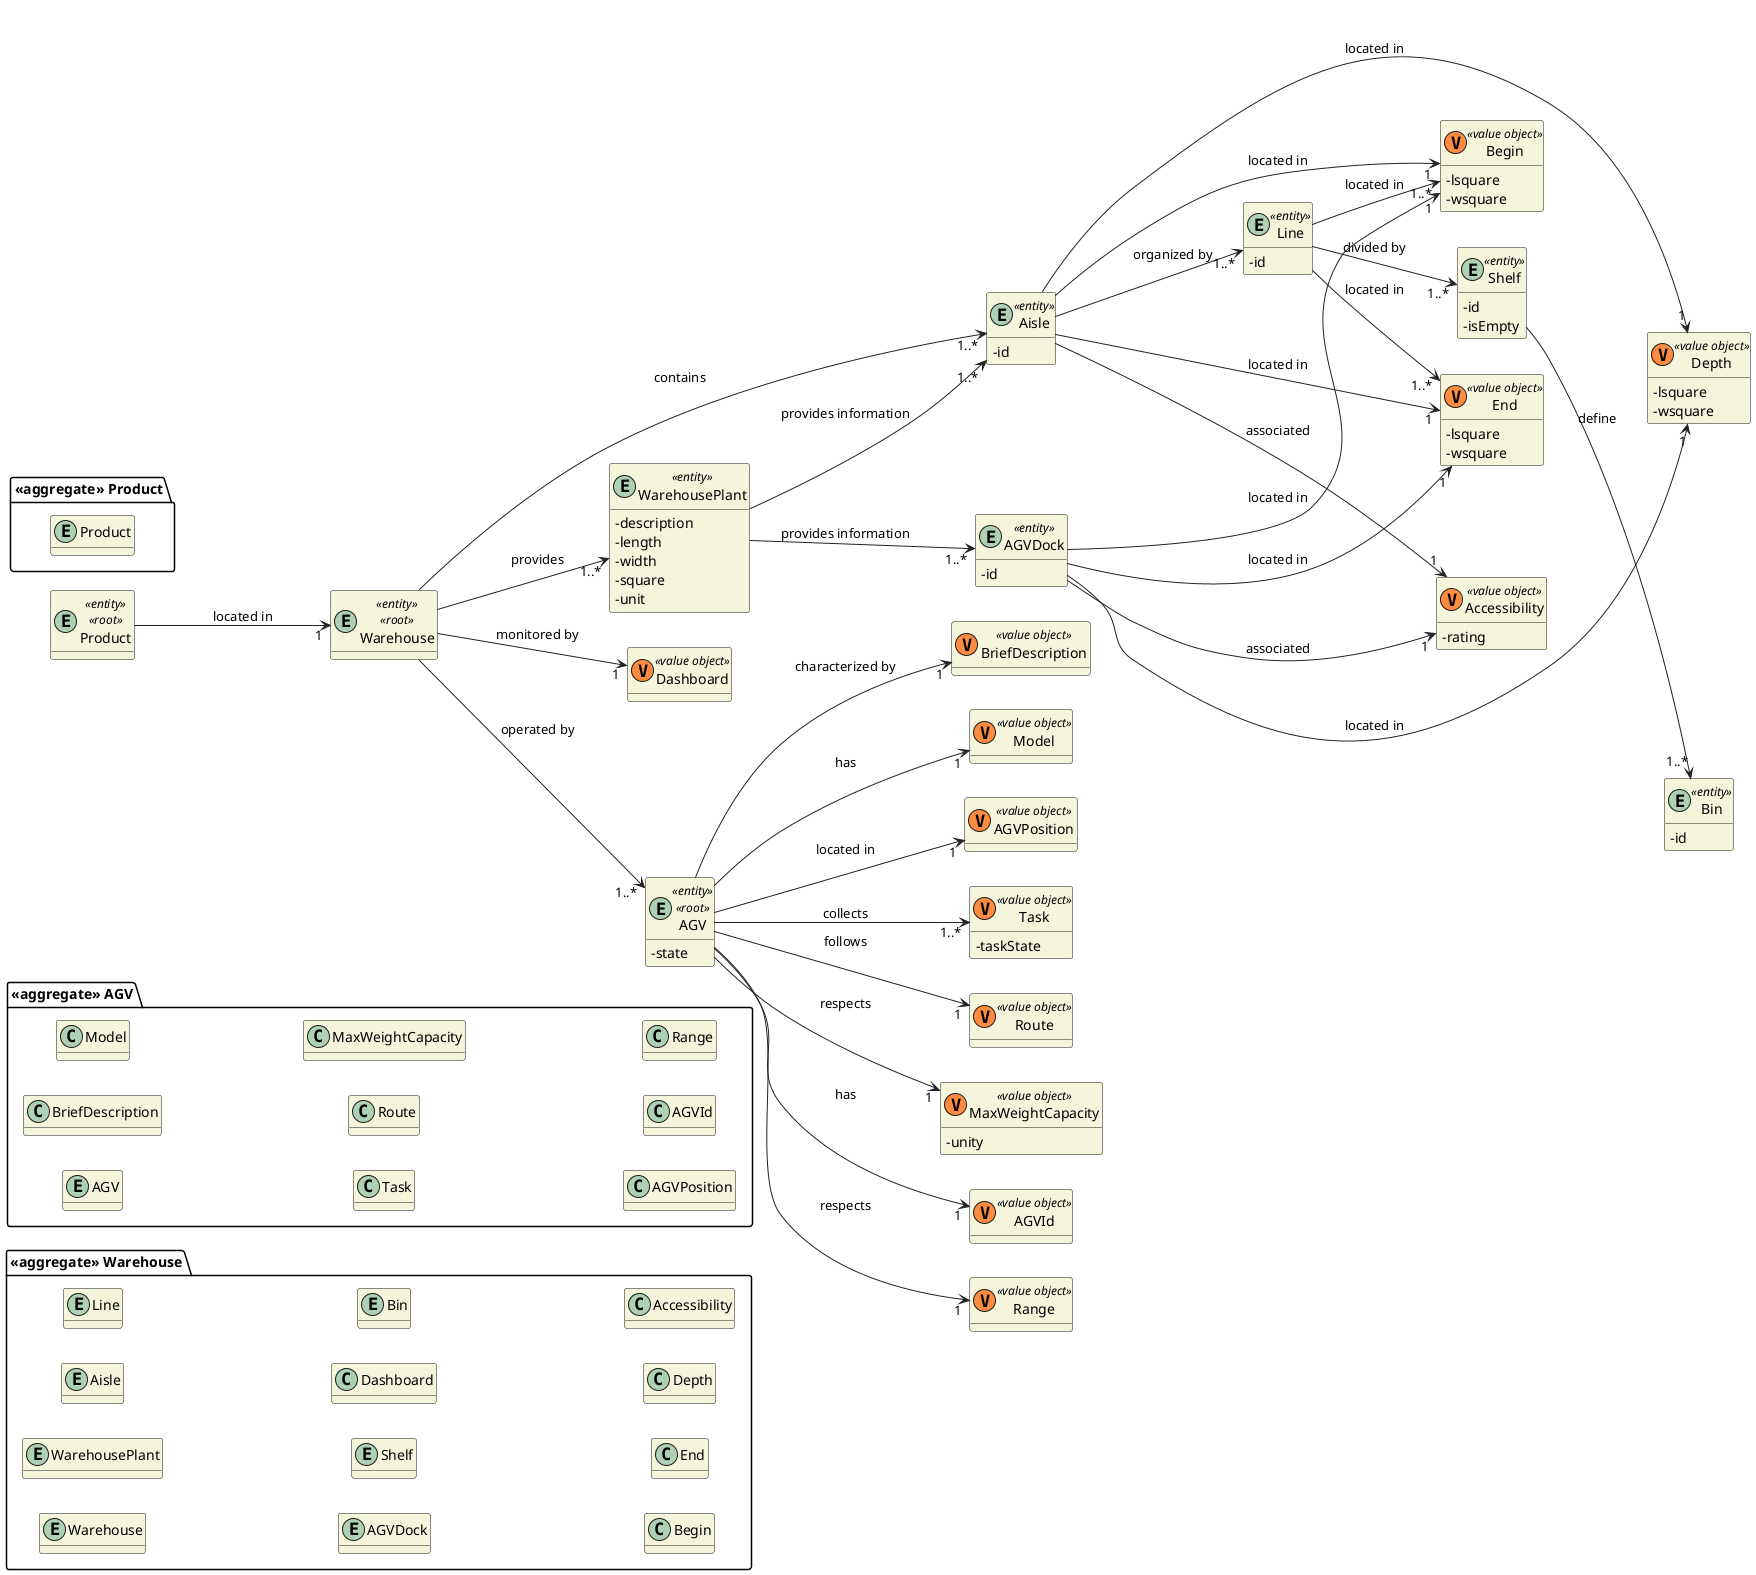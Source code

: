 @startuml

hide methods
left to right direction
skinparam classAttributeIconSize 0
skinparam classBackgroundColor beige
skinparam ArrowColor #222222

package "<<aggregate>> Warehouse" {
    entity Warehouse
    entity WarehousePlant
    entity Aisle
    entity Line
    entity AGVDock
    entity Shelf
    class Dashboard
    entity Bin
    class Begin
    class End
    class Depth
    class Accessibility
}

package "<<aggregate>> AGV" {
    entity AGV
    class BriefDescription
    class Model
    class Task
    class Route
    class MaxWeightCapacity
    class AGVPosition
    class AGVId
    class Range
}

package "<<aggregate>> Product" {
    entity Product
}

entity Product <<entity>> <<root>> {}

entity WarehousePlant <<entity>> {
    -description
    -length
    -width
    -square
    -unit
}

entity AGV <<entity>> <<root>> {
    -state
}

entity AGVDock <<entity>> {
    -id
}

entity Warehouse <<entity>> <<root>> {
}

class Dashboard <<(V,#FF8B40) value object>>{}

entity Shelf <<entity>>{
    -id
    -isEmpty
}

entity Bin <<entity>>{
    -id
}

entity Aisle <<entity>>{
    -id
}

class AGVId <<(V,#FF8B40) value object>> {}

class Range <<(V,#FF8B40) value object>> {}

class Begin <<(V,#FF8B40) value object>>{
    -lsquare
    -wsquare
}

class End <<(V,#FF8B40) value object>>{
    -lsquare
    -wsquare
}

class Depth <<(V,#FF8B40) value object>>{
    -lsquare
    -wsquare
}

class Accessibility <<(V,#FF8B40) value object>>{
    -rating
}

entity Line <<entity>>{
    -id

}

Product--> "1" Warehouse : located in

Warehouse --> "1..*" Aisle : contains

Warehouse --> "1" Dashboard : monitored by

Warehouse --> "1..*" AGV : operated by

Warehouse --> "1..*" WarehousePlant : provides

WarehousePlant --> "1..*" Aisle : provides information

WarehousePlant --> "1..*" AGVDock : provides information



Aisle --> "1..*" Line : organized by

Aisle --> "1" Begin : located in
Aisle --> "1" End : located in
Aisle ----> "1" Depth : located in
Aisle --> "1" Accessibility : associated

Line --> "1..*" Shelf : divided by

Line --> "1..*" Begin : located in

Line --> "1..*" End : located in

Shelf --> "1..*" Bin : define

AGVDock ---> "1" Begin : located in
AGVDock ---> "1" End : located in
AGVDock ---> "1" Depth : located in
AGVDock ---> "1" Accessibility : associated


entity AGV <<entity>> <<root>> {}

class BriefDescription <<(V,#FF8B40) value object>> {}

class Model <<(V,#FF8B40) value object>> {}

class AGVPosition <<(V,#FF8B40) value object>> {}

class Task<<(V,#FF8B40) value object>> {
    -taskState
}

class Route <<(V,#FF8B40) value object>> {}

class MaxWeightCapacity <<(V,#FF8B40) value object>> {
-unity
}

AGV --> "1" AGVId : has
AGV --> "1..*" Task : collects
AGV --> "1" Range : respects
AGV --> "1" Route : follows
AGV --> "1" Model : has
AGV --> "1" BriefDescription : characterized by
AGV --> "1" MaxWeightCapacity : respects
AGV --> "1" AGVPosition : located in

@enduml